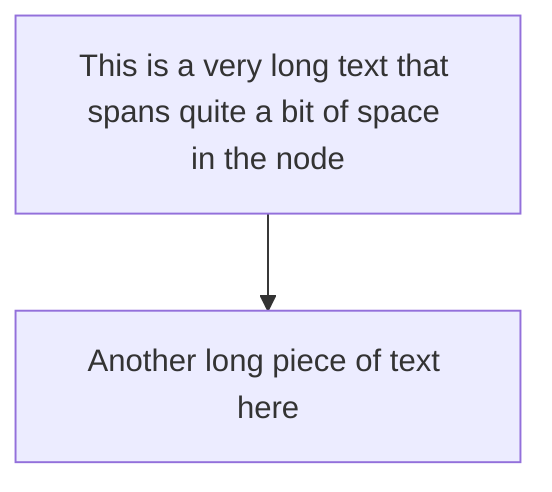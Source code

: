 flowchart TD
    A[This is a very long text that spans quite a bit of space in the node] --> B[Another long piece of text here]